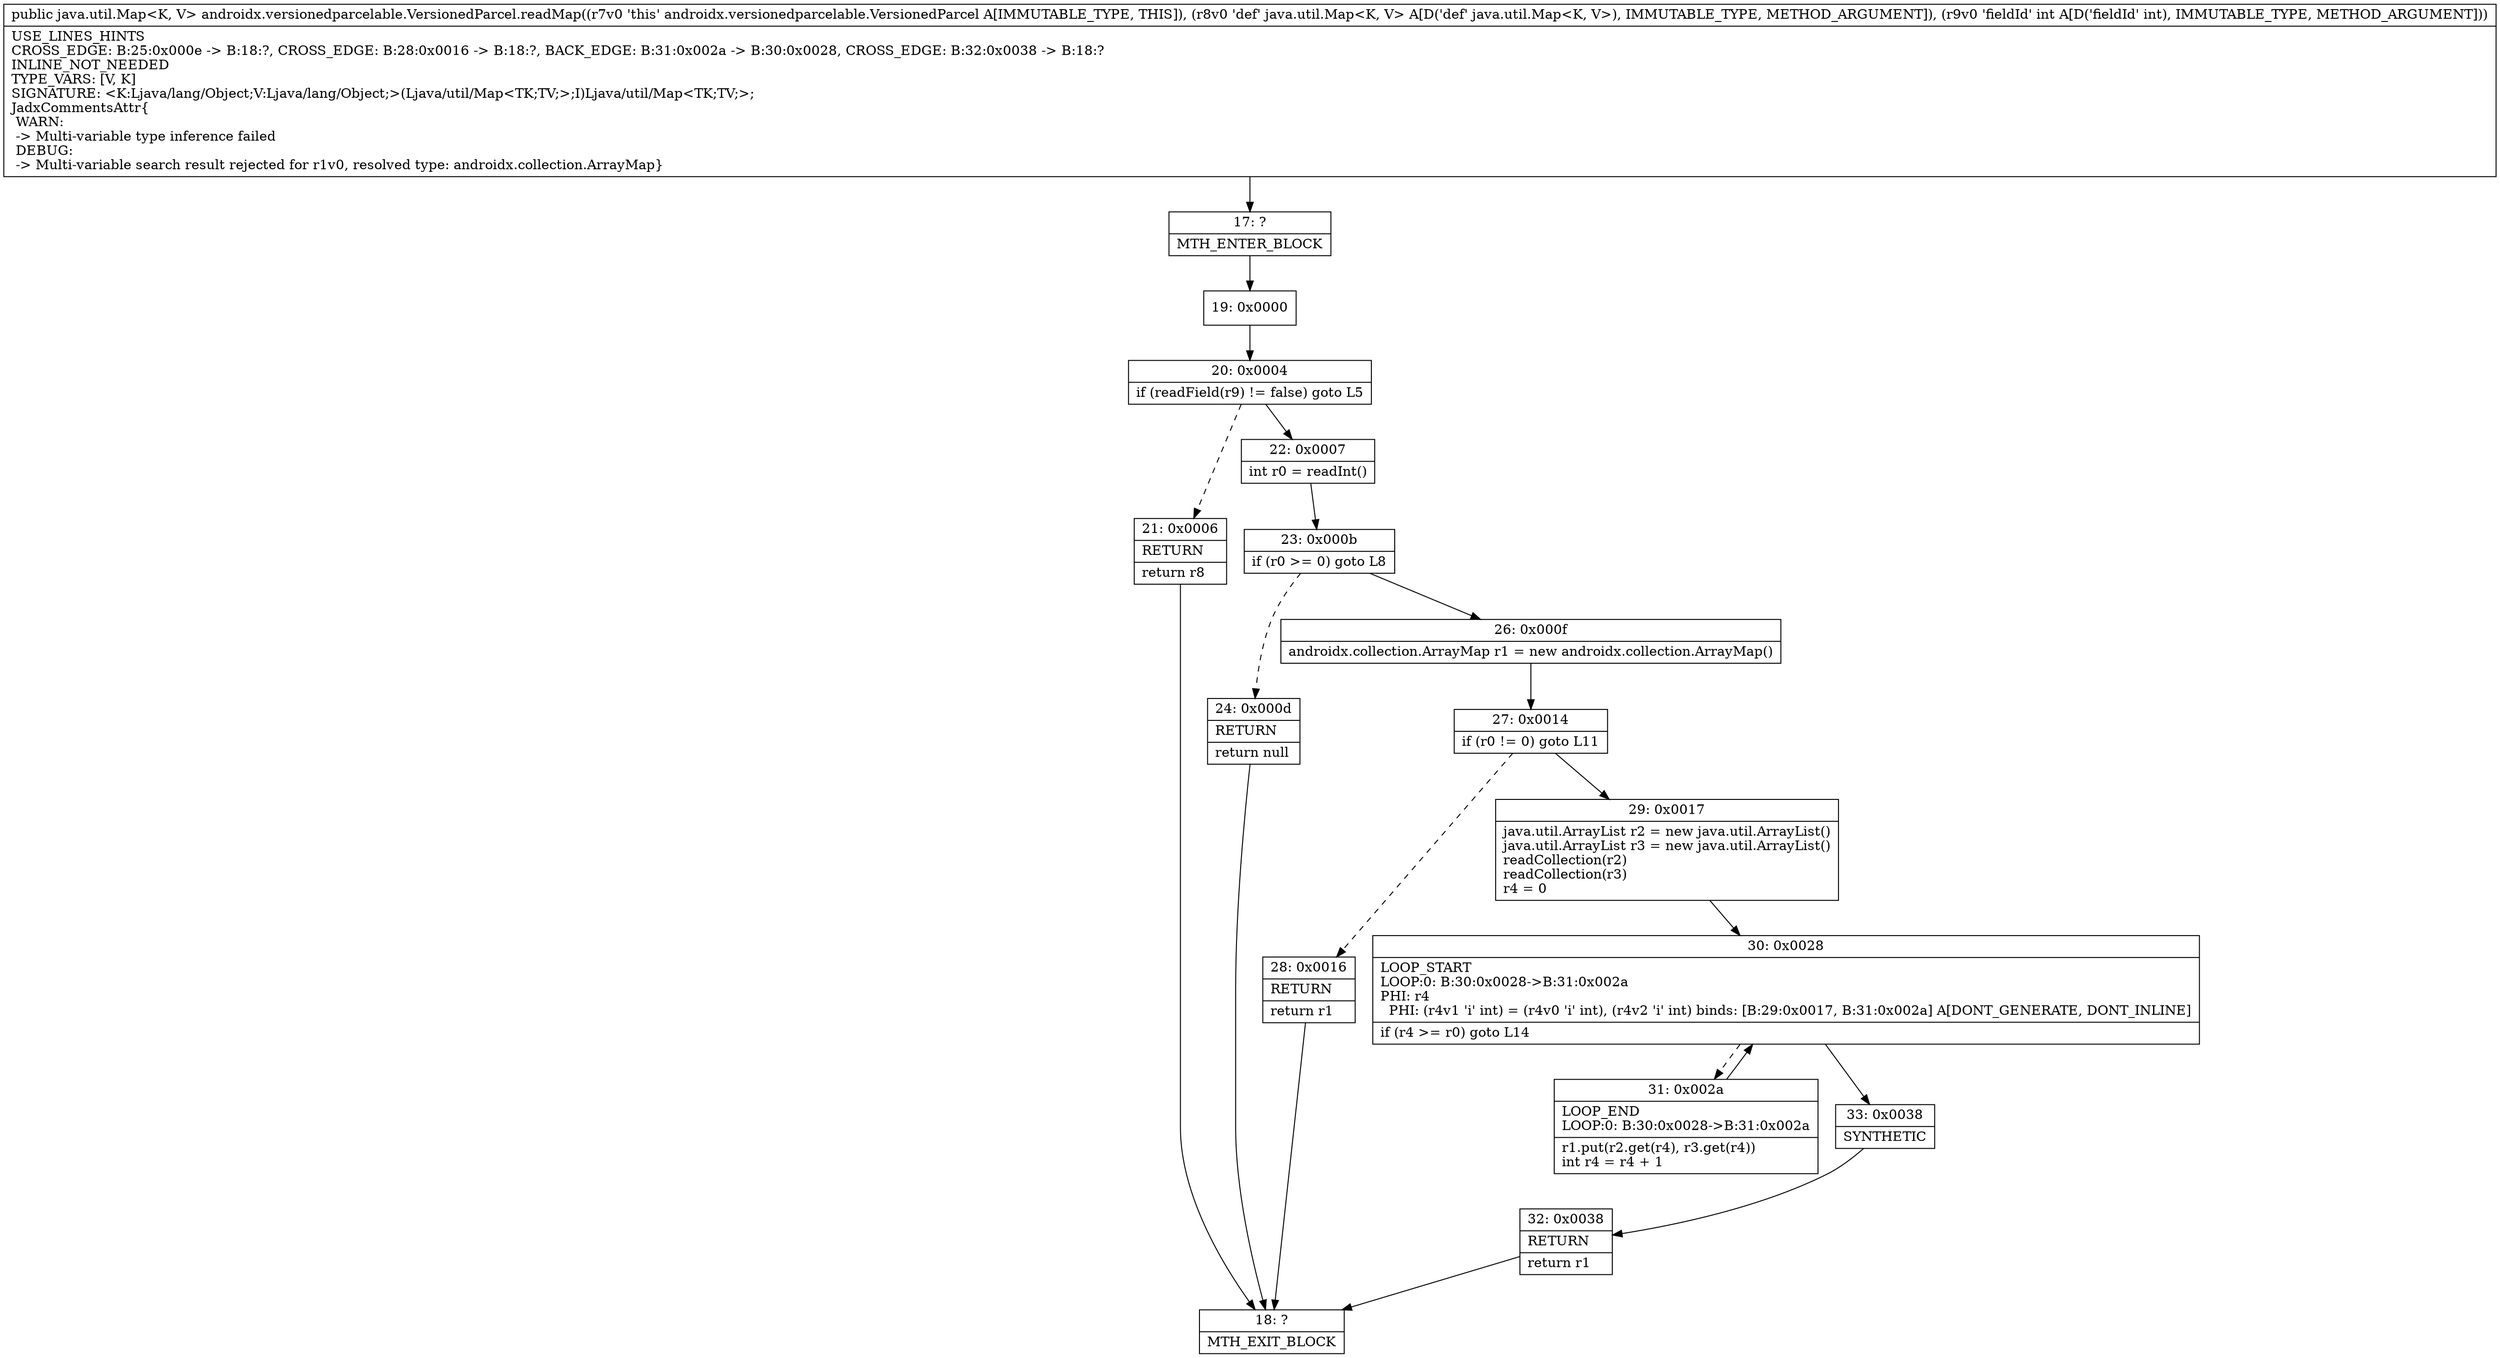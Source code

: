 digraph "CFG forandroidx.versionedparcelable.VersionedParcel.readMap(Ljava\/util\/Map;I)Ljava\/util\/Map;" {
Node_17 [shape=record,label="{17\:\ ?|MTH_ENTER_BLOCK\l}"];
Node_19 [shape=record,label="{19\:\ 0x0000}"];
Node_20 [shape=record,label="{20\:\ 0x0004|if (readField(r9) != false) goto L5\l}"];
Node_21 [shape=record,label="{21\:\ 0x0006|RETURN\l|return r8\l}"];
Node_18 [shape=record,label="{18\:\ ?|MTH_EXIT_BLOCK\l}"];
Node_22 [shape=record,label="{22\:\ 0x0007|int r0 = readInt()\l}"];
Node_23 [shape=record,label="{23\:\ 0x000b|if (r0 \>= 0) goto L8\l}"];
Node_24 [shape=record,label="{24\:\ 0x000d|RETURN\l|return null\l}"];
Node_26 [shape=record,label="{26\:\ 0x000f|androidx.collection.ArrayMap r1 = new androidx.collection.ArrayMap()\l}"];
Node_27 [shape=record,label="{27\:\ 0x0014|if (r0 != 0) goto L11\l}"];
Node_28 [shape=record,label="{28\:\ 0x0016|RETURN\l|return r1\l}"];
Node_29 [shape=record,label="{29\:\ 0x0017|java.util.ArrayList r2 = new java.util.ArrayList()\ljava.util.ArrayList r3 = new java.util.ArrayList()\lreadCollection(r2)\lreadCollection(r3)\lr4 = 0\l}"];
Node_30 [shape=record,label="{30\:\ 0x0028|LOOP_START\lLOOP:0: B:30:0x0028\-\>B:31:0x002a\lPHI: r4 \l  PHI: (r4v1 'i' int) = (r4v0 'i' int), (r4v2 'i' int) binds: [B:29:0x0017, B:31:0x002a] A[DONT_GENERATE, DONT_INLINE]\l|if (r4 \>= r0) goto L14\l}"];
Node_31 [shape=record,label="{31\:\ 0x002a|LOOP_END\lLOOP:0: B:30:0x0028\-\>B:31:0x002a\l|r1.put(r2.get(r4), r3.get(r4))\lint r4 = r4 + 1\l}"];
Node_33 [shape=record,label="{33\:\ 0x0038|SYNTHETIC\l}"];
Node_32 [shape=record,label="{32\:\ 0x0038|RETURN\l|return r1\l}"];
MethodNode[shape=record,label="{public java.util.Map\<K, V\> androidx.versionedparcelable.VersionedParcel.readMap((r7v0 'this' androidx.versionedparcelable.VersionedParcel A[IMMUTABLE_TYPE, THIS]), (r8v0 'def' java.util.Map\<K, V\> A[D('def' java.util.Map\<K, V\>), IMMUTABLE_TYPE, METHOD_ARGUMENT]), (r9v0 'fieldId' int A[D('fieldId' int), IMMUTABLE_TYPE, METHOD_ARGUMENT]))  | USE_LINES_HINTS\lCROSS_EDGE: B:25:0x000e \-\> B:18:?, CROSS_EDGE: B:28:0x0016 \-\> B:18:?, BACK_EDGE: B:31:0x002a \-\> B:30:0x0028, CROSS_EDGE: B:32:0x0038 \-\> B:18:?\lINLINE_NOT_NEEDED\lTYPE_VARS: [V, K]\lSIGNATURE: \<K:Ljava\/lang\/Object;V:Ljava\/lang\/Object;\>(Ljava\/util\/Map\<TK;TV;\>;I)Ljava\/util\/Map\<TK;TV;\>;\lJadxCommentsAttr\{\l WARN: \l \-\> Multi\-variable type inference failed\l DEBUG: \l \-\> Multi\-variable search result rejected for r1v0, resolved type: androidx.collection.ArrayMap\}\l}"];
MethodNode -> Node_17;Node_17 -> Node_19;
Node_19 -> Node_20;
Node_20 -> Node_21[style=dashed];
Node_20 -> Node_22;
Node_21 -> Node_18;
Node_22 -> Node_23;
Node_23 -> Node_24[style=dashed];
Node_23 -> Node_26;
Node_24 -> Node_18;
Node_26 -> Node_27;
Node_27 -> Node_28[style=dashed];
Node_27 -> Node_29;
Node_28 -> Node_18;
Node_29 -> Node_30;
Node_30 -> Node_31[style=dashed];
Node_30 -> Node_33;
Node_31 -> Node_30;
Node_33 -> Node_32;
Node_32 -> Node_18;
}

